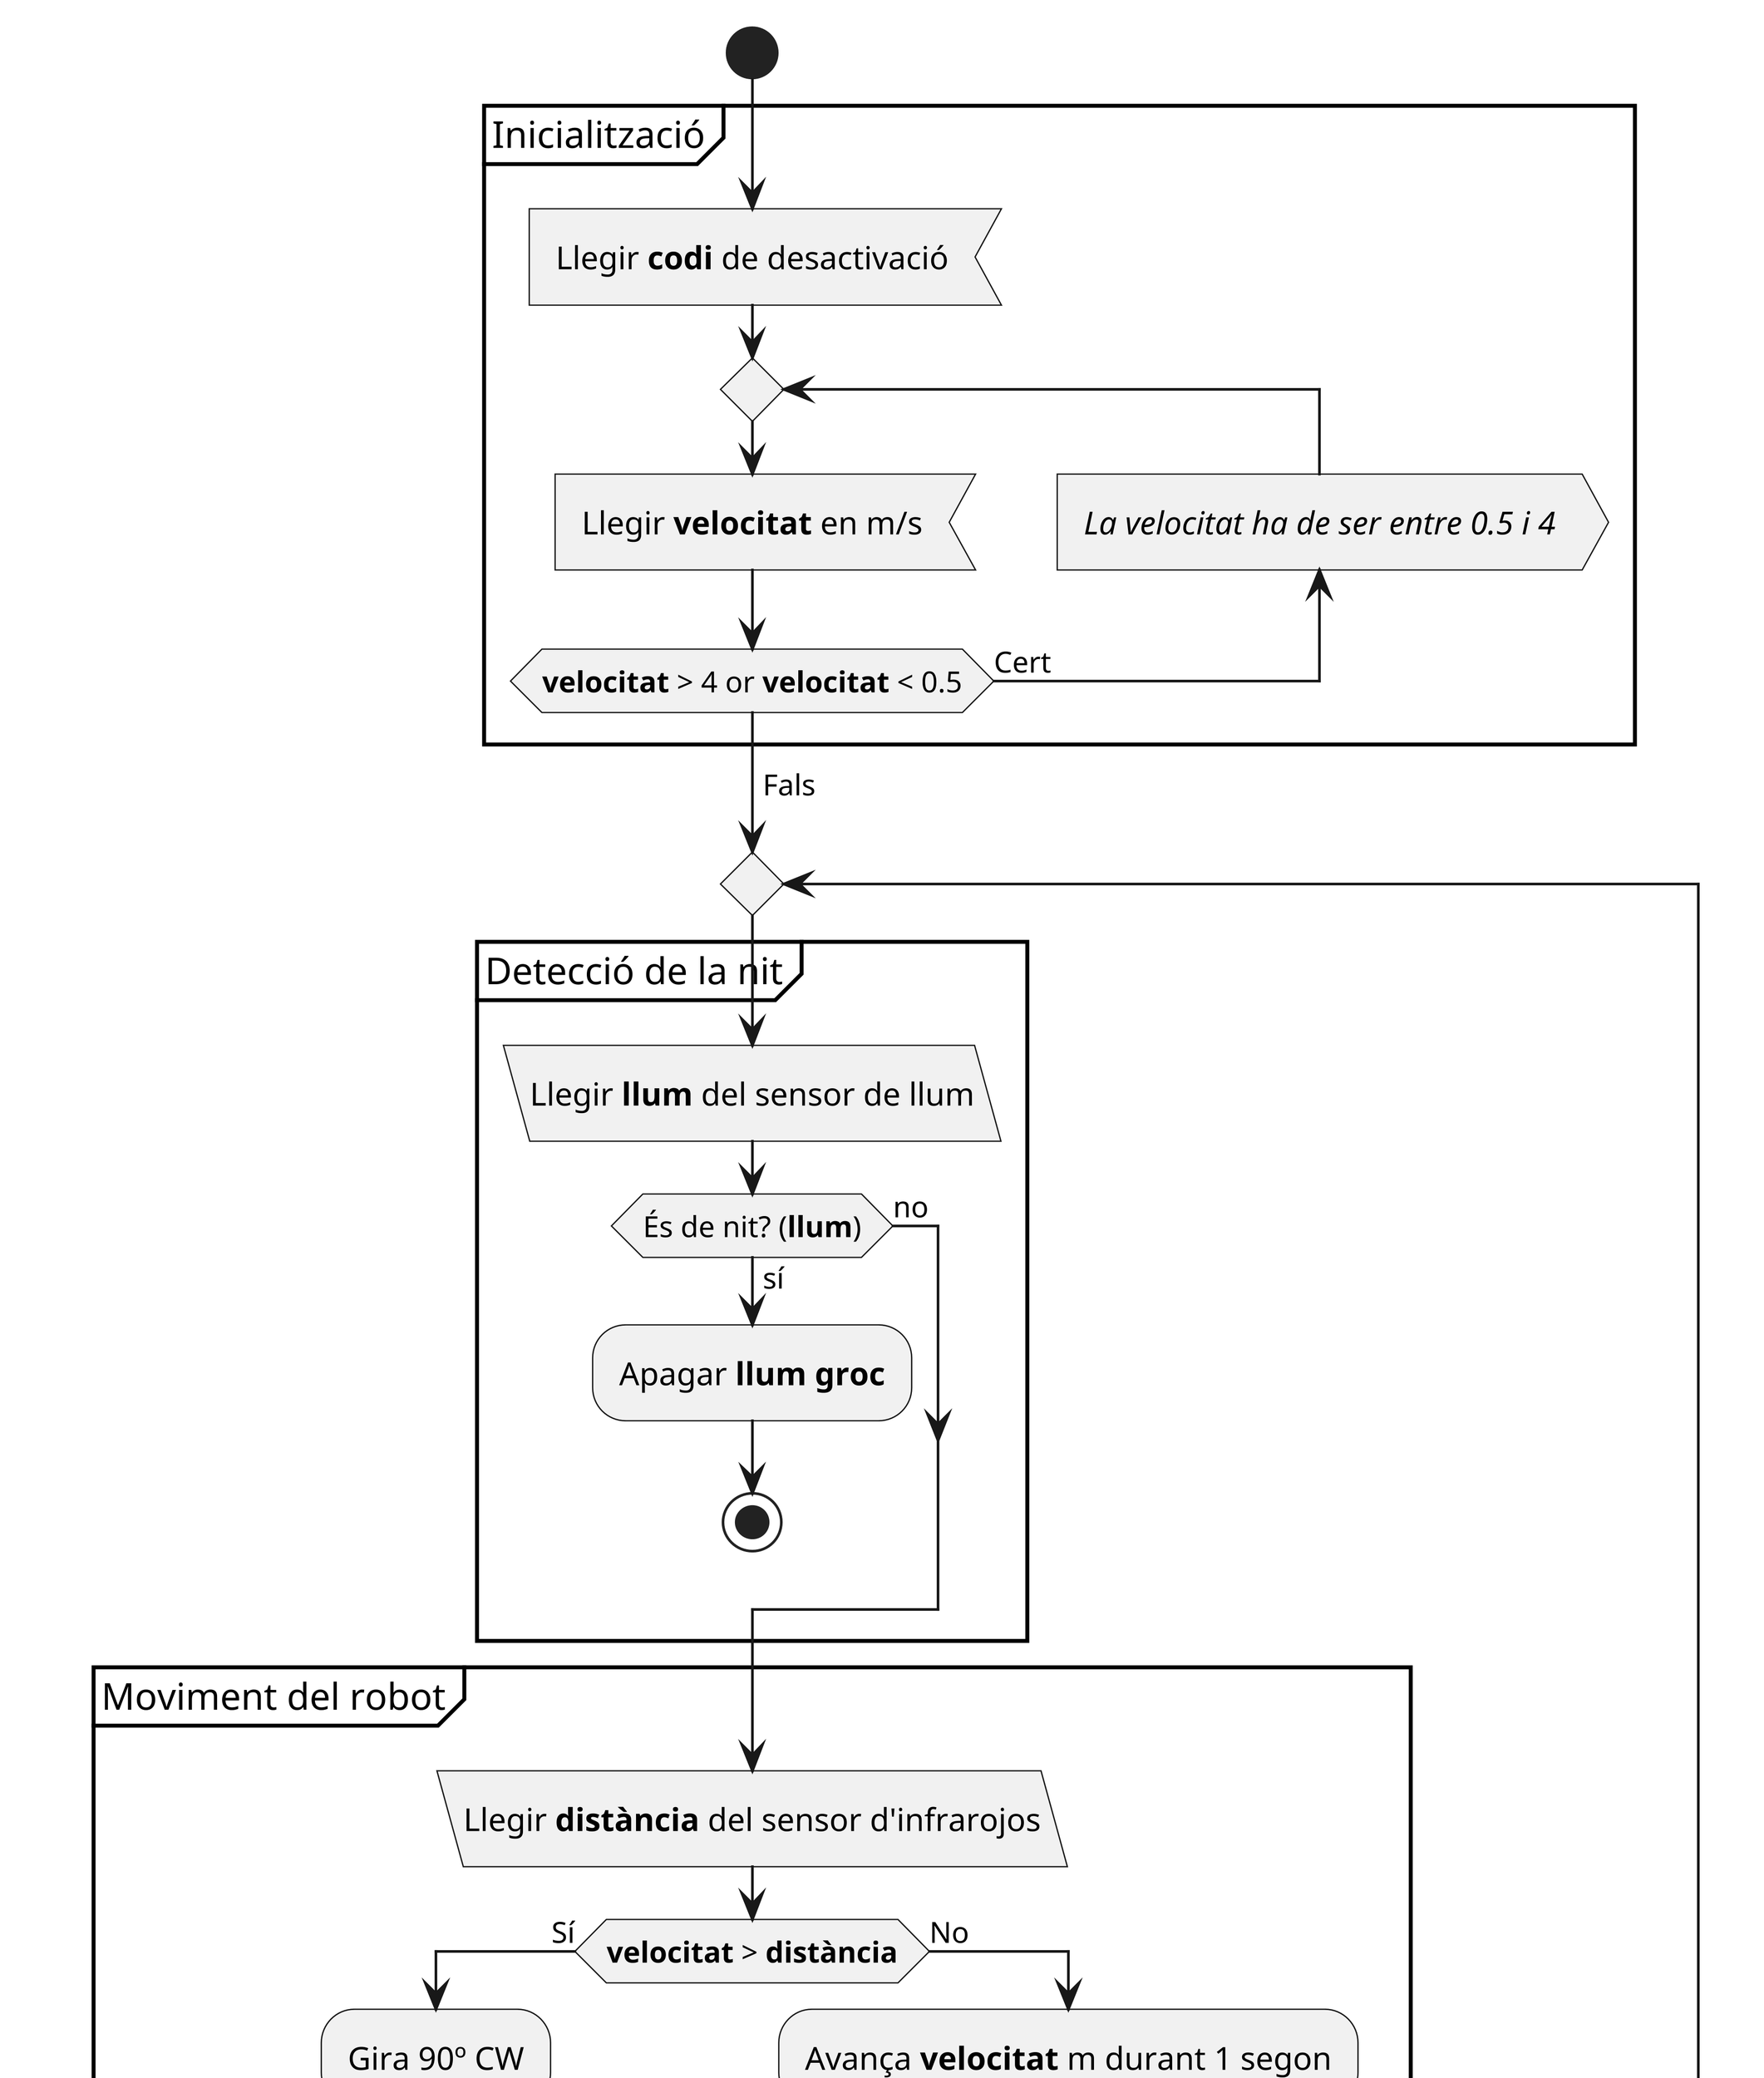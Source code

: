 @startuml
skinparam dpi 500
start
group #FFF Inicialització
	:Llegir **codi** de desactivació; <<input>>
	repeat
	:Llegir **velocitat** en m/s; <<input>>
	backward://La velocitat ha de ser entre 0.5 i 4//; <<output>>
	repeat while (**velocitat** > 4 or **velocitat** < 0.5) is (Cert)
	->Fals;
endgroup

repeat

group #FFF Detecció de la nit
	:Llegir **llum** del sensor de llum; <<load>>
if (És de nit? (**llum**)) is (sí) then
	:Apagar **llum groc**;
	stop
else (no)
endif
endgroup

group #FFF Moviment del robot
	:Llegir **distància** del sensor d'infrarojos; <<load>>
	if (**velocitat** > **distància**) is (Sí) then
	  :Gira 90º CW;
	  :Avança **velocitat** m durant 1 segon;
	  :Gira 90º CW;
	else (No)
	  :Avança **velocitat** m durant 1 segon;
	endif
endgroup

group #FFF Detecció de moviment
	:Llegir **moviment** del sensor de moviment; <<load>>
	if (**moviment**?) is (No) then
		if (**llum groc** encès?) is (Sí) then
		  :Apagar **llum groc**;
		else (No)
		  :Encendre **llum groc**;
		endif
	else (Sí)
		group #FFF Alerta
			:Fer sonar **sirena**;
			:Apagar **llum groc**;
			:Encendre **llum vermell**;
			://S'ha detectat moviment//; <<output>>
			repeat
				:Llegir **codi introduït**; <<input>>
				backward://Codi erroni//; <<output>>
			repeat while (**codi** == **codi introduït**) is (Fals)
			->Cert;

			:Apagar **llum vermell**;
			:Apagar **sirena**;
			://Alarma desactivada//; <<output>>
			stop
		endgroup

end
@enduml